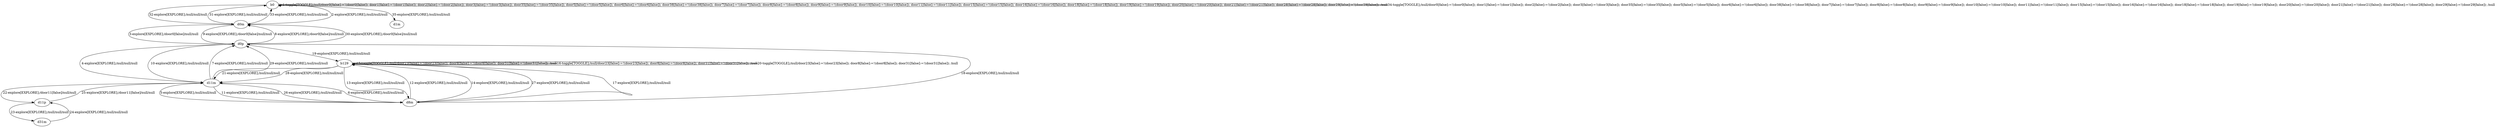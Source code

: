 # Total number of goals covered by this test: 1
# d31m --> d11p

digraph g {
"b0" -> "b0" [label = "1-toggle[TOGGLE];/null/door0[false]:=!(door0[false]); door1[false]:=!(door1[false]); door2[false]:=!(door2[false]); door3[false]:=!(door3[false]); door35[false]:=!(door35[false]); door5[false]:=!(door5[false]); door6[false]:=!(door6[false]); door38[false]:=!(door38[false]); door7[false]:=!(door7[false]); door8[false]:=!(door8[false]); door9[false]:=!(door9[false]); door10[false]:=!(door10[false]); door11[false]:=!(door11[false]); door15[false]:=!(door15[false]); door16[false]:=!(door16[false]); door18[false]:=!(door18[false]); door19[false]:=!(door19[false]); door20[false]:=!(door20[false]); door21[false]:=!(door21[false]); door28[false]:=!(door28[false]); door29[false]:=!(door29[false]); /null"];
"b0" -> "d0m" [label = "2-explore[EXPLORE];/null/null/null"];
"d0m" -> "d0p" [label = "3-explore[EXPLORE];/door0[false]/null/null"];
"d0p" -> "d11m" [label = "4-explore[EXPLORE];/null/null/null"];
"d11m" -> "d8m" [label = "5-explore[EXPLORE];/null/null/null"];
"d8m" -> "d11m" [label = "6-explore[EXPLORE];/null/null/null"];
"d11m" -> "d0p" [label = "7-explore[EXPLORE];/null/null/null"];
"d0p" -> "d0m" [label = "8-explore[EXPLORE];/door0[false]/null/null"];
"d0m" -> "d0p" [label = "9-explore[EXPLORE];/door0[false]/null/null"];
"d0p" -> "d11m" [label = "10-explore[EXPLORE];/null/null/null"];
"d11m" -> "d8m" [label = "11-explore[EXPLORE];/null/null/null"];
"d8m" -> "b129" [label = "12-explore[EXPLORE];/null/null/null"];
"b129" -> "d8m" [label = "13-explore[EXPLORE];/null/null/null"];
"d8m" -> "b129" [label = "14-explore[EXPLORE];/null/null/null"];
"b129" -> "b129" [label = "15-toggle[TOGGLE];/null/door23[false]:=!(door23[false]); door8[false]:=!(door8[false]); door31[false]:=!(door31[false]); /null"];
"b129" -> "b129" [label = "16-toggle[TOGGLE];/null/door23[false]:=!(door23[false]); door8[false]:=!(door8[false]); door31[false]:=!(door31[false]); /null"];
"b129" -> "d8m" [label = "17-explore[EXPLORE];/null/null/null"];
"d8m" -> "d0p" [label = "18-explore[EXPLORE];/null/null/null"];
"d0p" -> "b129" [label = "19-explore[EXPLORE];/null/null/null"];
"b129" -> "b129" [label = "20-toggle[TOGGLE];/null/door23[false]:=!(door23[false]); door8[false]:=!(door8[false]); door31[false]:=!(door31[false]); /null"];
"b129" -> "d11m" [label = "21-explore[EXPLORE];/null/null/null"];
"d11m" -> "d11p" [label = "22-explore[EXPLORE];/door11[false]/null/null"];
"d11p" -> "d31m" [label = "23-explore[EXPLORE];/null/null/null"];
"d31m" -> "d11p" [label = "24-explore[EXPLORE];/null/null/null"];
"d11p" -> "d11m" [label = "25-explore[EXPLORE];/door11[false]/null/null"];
"d11m" -> "d8m" [label = "26-explore[EXPLORE];/null/null/null"];
"d8m" -> "b129" [label = "27-explore[EXPLORE];/null/null/null"];
"b129" -> "d11m" [label = "28-explore[EXPLORE];/null/null/null"];
"d11m" -> "d0p" [label = "29-explore[EXPLORE];/null/null/null"];
"d0p" -> "d0m" [label = "30-explore[EXPLORE];/door0[false]/null/null"];
"d0m" -> "b0" [label = "31-explore[EXPLORE];/null/null/null"];
"b0" -> "d0m" [label = "32-explore[EXPLORE];/null/null/null"];
"d0m" -> "b0" [label = "33-explore[EXPLORE];/null/null/null"];
"b0" -> "b0" [label = "34-toggle[TOGGLE];/null/door0[false]:=!(door0[false]); door1[false]:=!(door1[false]); door2[false]:=!(door2[false]); door3[false]:=!(door3[false]); door35[false]:=!(door35[false]); door5[false]:=!(door5[false]); door6[false]:=!(door6[false]); door38[false]:=!(door38[false]); door7[false]:=!(door7[false]); door8[false]:=!(door8[false]); door9[false]:=!(door9[false]); door10[false]:=!(door10[false]); door11[false]:=!(door11[false]); door15[false]:=!(door15[false]); door16[false]:=!(door16[false]); door18[false]:=!(door18[false]); door19[false]:=!(door19[false]); door20[false]:=!(door20[false]); door21[false]:=!(door21[false]); door28[false]:=!(door28[false]); door29[false]:=!(door29[false]); /null"];
"b0" -> "d1m" [label = "35-explore[EXPLORE];/null/null/null"];
}